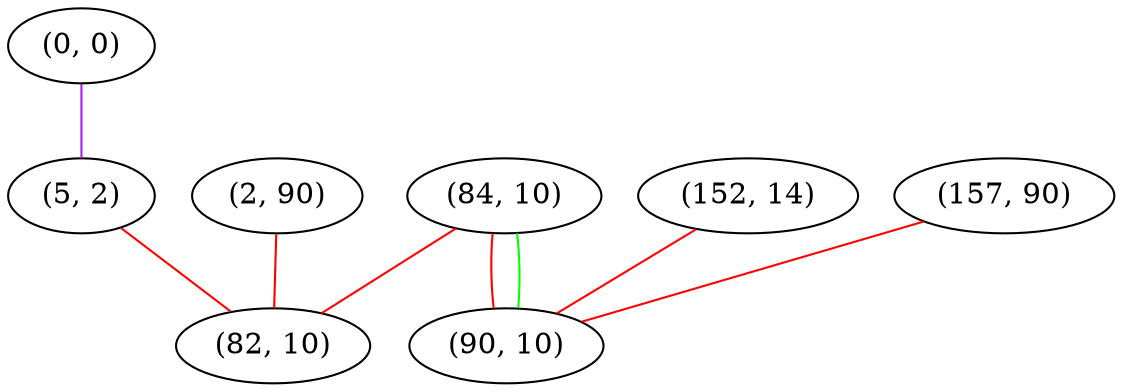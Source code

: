 graph "" {
"(0, 0)";
"(152, 14)";
"(157, 90)";
"(84, 10)";
"(90, 10)";
"(2, 90)";
"(5, 2)";
"(82, 10)";
"(0, 0)" -- "(5, 2)"  [color=purple, key=0, weight=4];
"(152, 14)" -- "(90, 10)"  [color=red, key=0, weight=1];
"(157, 90)" -- "(90, 10)"  [color=red, key=0, weight=1];
"(84, 10)" -- "(90, 10)"  [color=red, key=0, weight=1];
"(84, 10)" -- "(90, 10)"  [color=green, key=1, weight=2];
"(84, 10)" -- "(82, 10)"  [color=red, key=0, weight=1];
"(2, 90)" -- "(82, 10)"  [color=red, key=0, weight=1];
"(5, 2)" -- "(82, 10)"  [color=red, key=0, weight=1];
}

